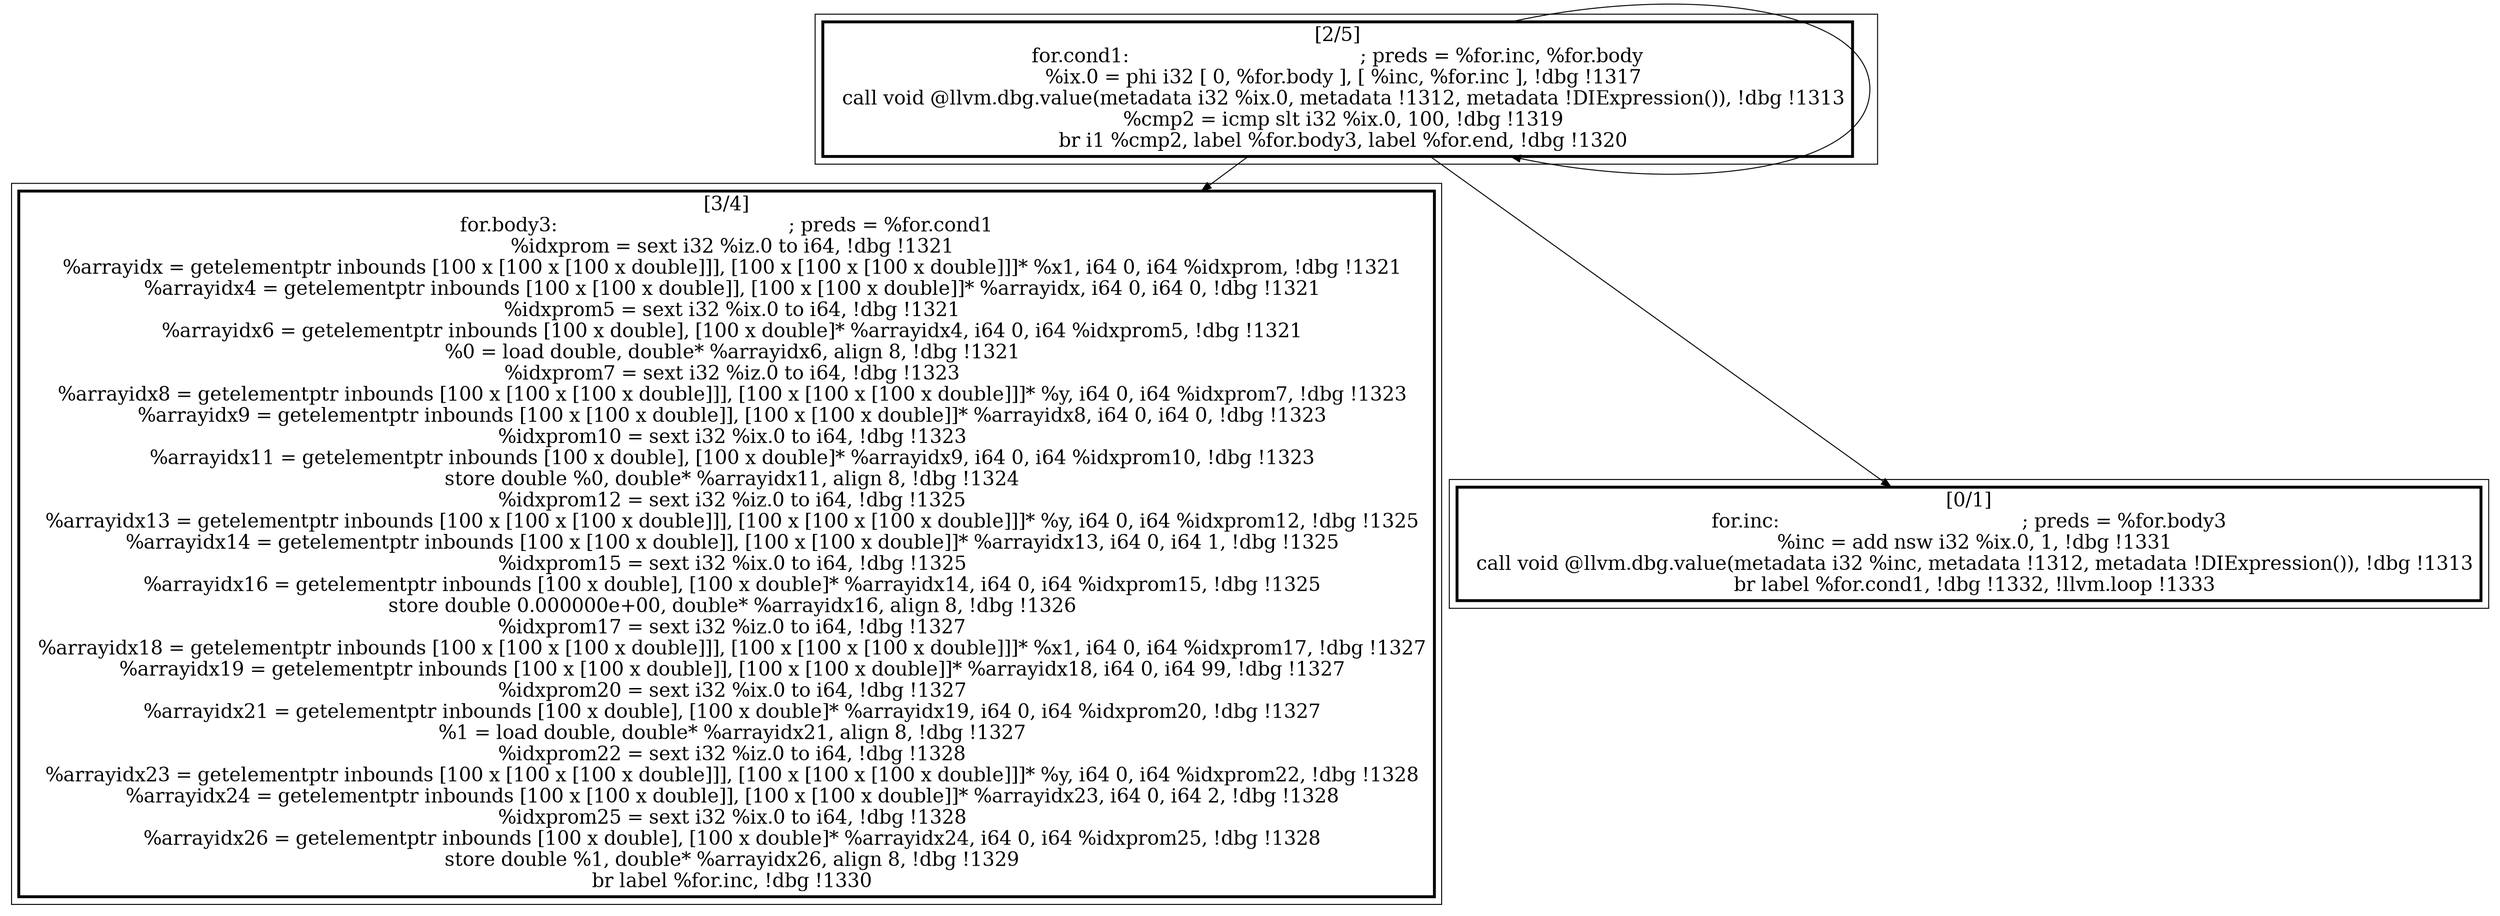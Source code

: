 
digraph G {



node63->node64 [ ]
node63->node63 [ ]
node63->node62 [ ]


subgraph cluster2 {


node64 [penwidth=3.0,fontsize=20,shape=rectangle,label="[3/4]
for.body3:                                        ; preds = %for.cond1
  %idxprom = sext i32 %iz.0 to i64, !dbg !1321
  %arrayidx = getelementptr inbounds [100 x [100 x [100 x double]]], [100 x [100 x [100 x double]]]* %x1, i64 0, i64 %idxprom, !dbg !1321
  %arrayidx4 = getelementptr inbounds [100 x [100 x double]], [100 x [100 x double]]* %arrayidx, i64 0, i64 0, !dbg !1321
  %idxprom5 = sext i32 %ix.0 to i64, !dbg !1321
  %arrayidx6 = getelementptr inbounds [100 x double], [100 x double]* %arrayidx4, i64 0, i64 %idxprom5, !dbg !1321
  %0 = load double, double* %arrayidx6, align 8, !dbg !1321
  %idxprom7 = sext i32 %iz.0 to i64, !dbg !1323
  %arrayidx8 = getelementptr inbounds [100 x [100 x [100 x double]]], [100 x [100 x [100 x double]]]* %y, i64 0, i64 %idxprom7, !dbg !1323
  %arrayidx9 = getelementptr inbounds [100 x [100 x double]], [100 x [100 x double]]* %arrayidx8, i64 0, i64 0, !dbg !1323
  %idxprom10 = sext i32 %ix.0 to i64, !dbg !1323
  %arrayidx11 = getelementptr inbounds [100 x double], [100 x double]* %arrayidx9, i64 0, i64 %idxprom10, !dbg !1323
  store double %0, double* %arrayidx11, align 8, !dbg !1324
  %idxprom12 = sext i32 %iz.0 to i64, !dbg !1325
  %arrayidx13 = getelementptr inbounds [100 x [100 x [100 x double]]], [100 x [100 x [100 x double]]]* %y, i64 0, i64 %idxprom12, !dbg !1325
  %arrayidx14 = getelementptr inbounds [100 x [100 x double]], [100 x [100 x double]]* %arrayidx13, i64 0, i64 1, !dbg !1325
  %idxprom15 = sext i32 %ix.0 to i64, !dbg !1325
  %arrayidx16 = getelementptr inbounds [100 x double], [100 x double]* %arrayidx14, i64 0, i64 %idxprom15, !dbg !1325
  store double 0.000000e+00, double* %arrayidx16, align 8, !dbg !1326
  %idxprom17 = sext i32 %iz.0 to i64, !dbg !1327
  %arrayidx18 = getelementptr inbounds [100 x [100 x [100 x double]]], [100 x [100 x [100 x double]]]* %x1, i64 0, i64 %idxprom17, !dbg !1327
  %arrayidx19 = getelementptr inbounds [100 x [100 x double]], [100 x [100 x double]]* %arrayidx18, i64 0, i64 99, !dbg !1327
  %idxprom20 = sext i32 %ix.0 to i64, !dbg !1327
  %arrayidx21 = getelementptr inbounds [100 x double], [100 x double]* %arrayidx19, i64 0, i64 %idxprom20, !dbg !1327
  %1 = load double, double* %arrayidx21, align 8, !dbg !1327
  %idxprom22 = sext i32 %iz.0 to i64, !dbg !1328
  %arrayidx23 = getelementptr inbounds [100 x [100 x [100 x double]]], [100 x [100 x [100 x double]]]* %y, i64 0, i64 %idxprom22, !dbg !1328
  %arrayidx24 = getelementptr inbounds [100 x [100 x double]], [100 x [100 x double]]* %arrayidx23, i64 0, i64 2, !dbg !1328
  %idxprom25 = sext i32 %ix.0 to i64, !dbg !1328
  %arrayidx26 = getelementptr inbounds [100 x double], [100 x double]* %arrayidx24, i64 0, i64 %idxprom25, !dbg !1328
  store double %1, double* %arrayidx26, align 8, !dbg !1329
  br label %for.inc, !dbg !1330
" ]



}

subgraph cluster0 {


node62 [penwidth=3.0,fontsize=20,shape=rectangle,label="[0/1]
for.inc:                                          ; preds = %for.body3
  %inc = add nsw i32 %ix.0, 1, !dbg !1331
  call void @llvm.dbg.value(metadata i32 %inc, metadata !1312, metadata !DIExpression()), !dbg !1313
  br label %for.cond1, !dbg !1332, !llvm.loop !1333
" ]



}

subgraph cluster1 {


node63 [penwidth=3.0,fontsize=20,shape=rectangle,label="[2/5]
for.cond1:                                        ; preds = %for.inc, %for.body
  %ix.0 = phi i32 [ 0, %for.body ], [ %inc, %for.inc ], !dbg !1317
  call void @llvm.dbg.value(metadata i32 %ix.0, metadata !1312, metadata !DIExpression()), !dbg !1313
  %cmp2 = icmp slt i32 %ix.0, 100, !dbg !1319
  br i1 %cmp2, label %for.body3, label %for.end, !dbg !1320
" ]



}

}
